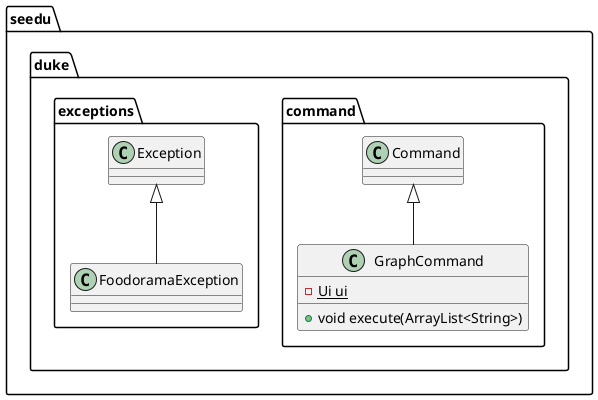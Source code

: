 @startuml
class seedu.duke.command.GraphCommand {
- {static} Ui ui
+ void execute(ArrayList<String>)
}
class seedu.duke.exceptions.FoodoramaException {
}


seedu.duke.command.Command <|-- seedu.duke.command.GraphCommand
seedu.duke.exceptions.Exception <|-- seedu.duke.exceptions.FoodoramaException
@enduml